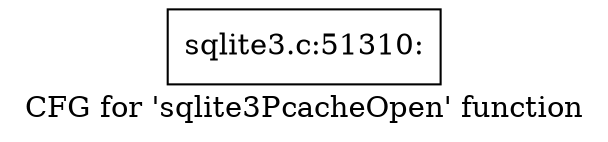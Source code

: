 digraph "CFG for 'sqlite3PcacheOpen' function" {
	label="CFG for 'sqlite3PcacheOpen' function";

	Node0x55c0f731bd20 [shape=record,label="{sqlite3.c:51310:}"];
}
